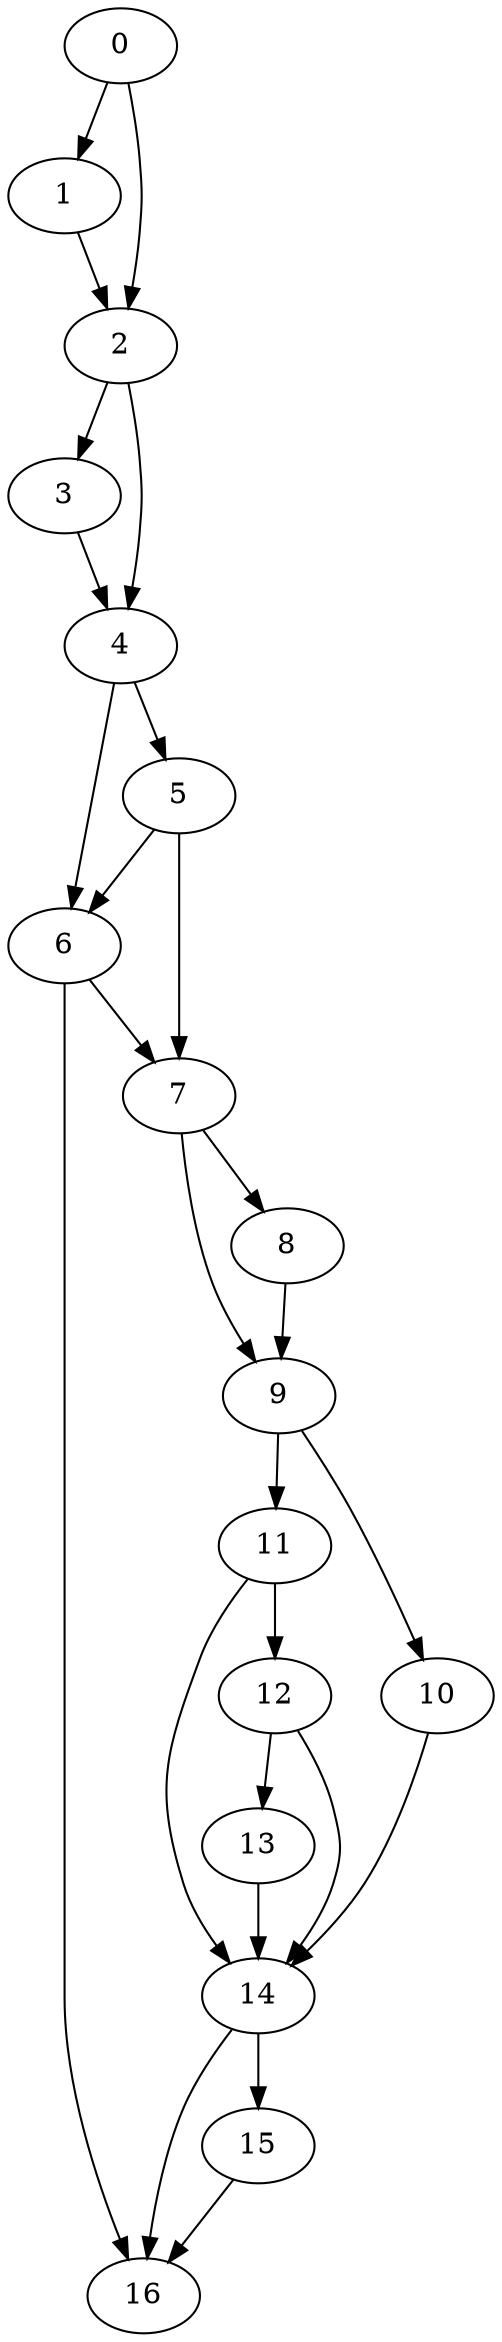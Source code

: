 digraph {
	0
	1
	2
	3
	4
	5
	6
	7
	8
	9
	10
	11
	12
	13
	14
	15
	16
	9 -> 11
	11 -> 12
	12 -> 14
	13 -> 14
	10 -> 14
	11 -> 14
	14 -> 15
	14 -> 16
	15 -> 16
	6 -> 16
	5 -> 7
	6 -> 7
	7 -> 8
	12 -> 13
	0 -> 1
	0 -> 2
	1 -> 2
	2 -> 3
	2 -> 4
	3 -> 4
	4 -> 5
	7 -> 9
	8 -> 9
	9 -> 10
	5 -> 6
	4 -> 6
}
